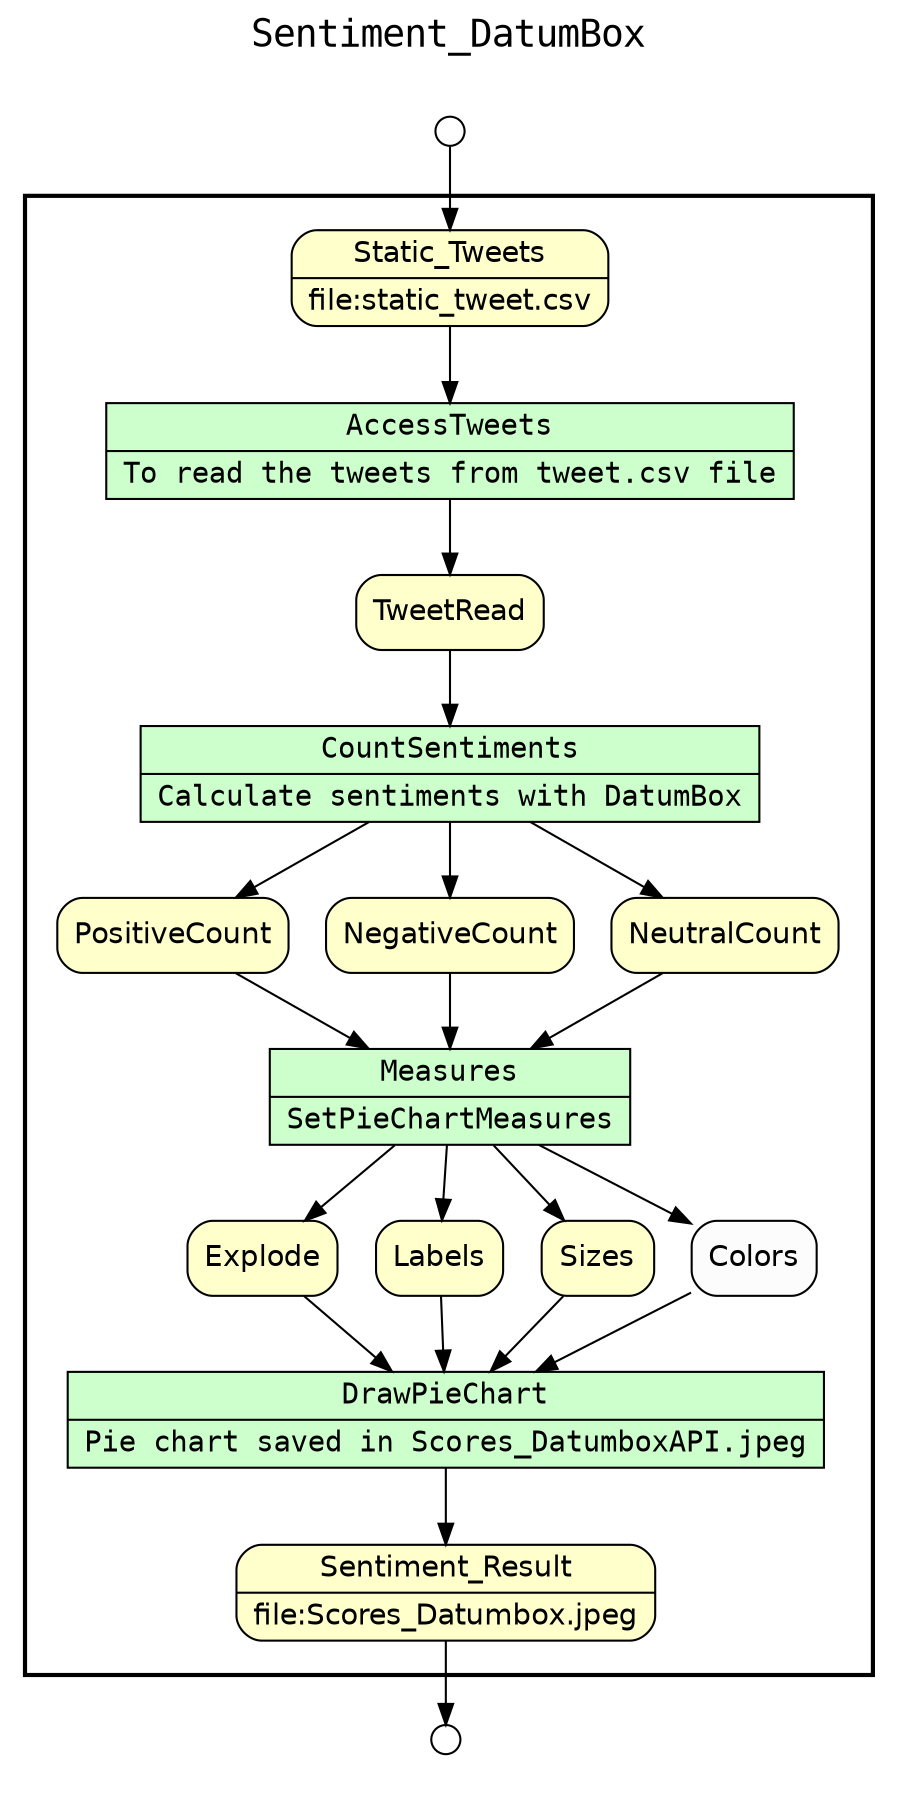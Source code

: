 digraph Workflow {
rankdir=TB
fontname=Courier; fontsize=18; labelloc=t
label=Sentiment_DatumBox
subgraph cluster_workflow_box_outer { label=""; color=black; penwidth=2
subgraph cluster_workflow_box_inner { label=""; color=white
node[shape=box style=filled fillcolor="#CCFFCC" peripheries=1 fontname=Courier]
AccessTweets [shape=record rankdir=LR label="{<f0> AccessTweets |<f1> To read the tweets from tweet.csv file}"];
CountSentiments [shape=record rankdir=LR label="{<f0> CountSentiments |<f1> Calculate sentiments with DatumBox}"];
Measures [shape=record rankdir=LR label="{<f0> Measures |<f1> SetPieChartMeasures}"];
DrawPieChart [shape=record rankdir=LR label="{<f0> DrawPieChart |<f1> Pie chart saved in Scores_DatumboxAPI.jpeg}"];
node[shape=box style="rounded,filled" fillcolor="#FFFFCC" peripheries=1 fontname=Helvetica]
Sentiment_Result [shape=record rankdir=LR label="{<f0> Sentiment_Result |<f1> file\:Scores_Datumbox.jpeg}"];
Static_Tweets [shape=record rankdir=LR label="{<f0> Static_Tweets |<f1> file\:static_tweet.csv}"];
TweetRead
PositiveCount
NegativeCount
NeutralCount
Explode
Labels
Sizes
node[shape=box style="rounded,filled" fillcolor="#FCFCFC" peripheries=1 fontname=Helvetica]
Colors
AccessTweets -> TweetRead
Static_Tweets -> AccessTweets
CountSentiments -> PositiveCount
CountSentiments -> NegativeCount
CountSentiments -> NeutralCount
TweetRead -> CountSentiments
Measures -> Explode
Measures -> Labels
Measures -> Sizes
Measures -> Colors
PositiveCount -> Measures
NegativeCount -> Measures
NeutralCount -> Measures
DrawPieChart -> Sentiment_Result
Explode -> DrawPieChart
Labels -> DrawPieChart
Sizes -> DrawPieChart
Colors -> DrawPieChart
}}
subgraph cluster_input_ports_group_outer { label=""; color=white
subgraph cluster_input_ports_group_inner { label=""; color=white
node[shape=circle style="rounded,filled" fillcolor="#FFFFFF" peripheries=1 fontname=Helvetica width=0.2]
Static_Tweets_input_port [label=""]
}}
subgraph cluster_output_ports_group_outer { label=""; color=white
subgraph cluster_output_ports_group_inner { label=""; color=white
node[shape=circle style="rounded,filled" fillcolor="#FFFFFF" peripheries=1 fontname=Helvetica width=0.2]
Sentiment_Result_output_port [label=""]
}}
Static_Tweets_input_port -> Static_Tweets
Sentiment_Result -> Sentiment_Result_output_port
}
